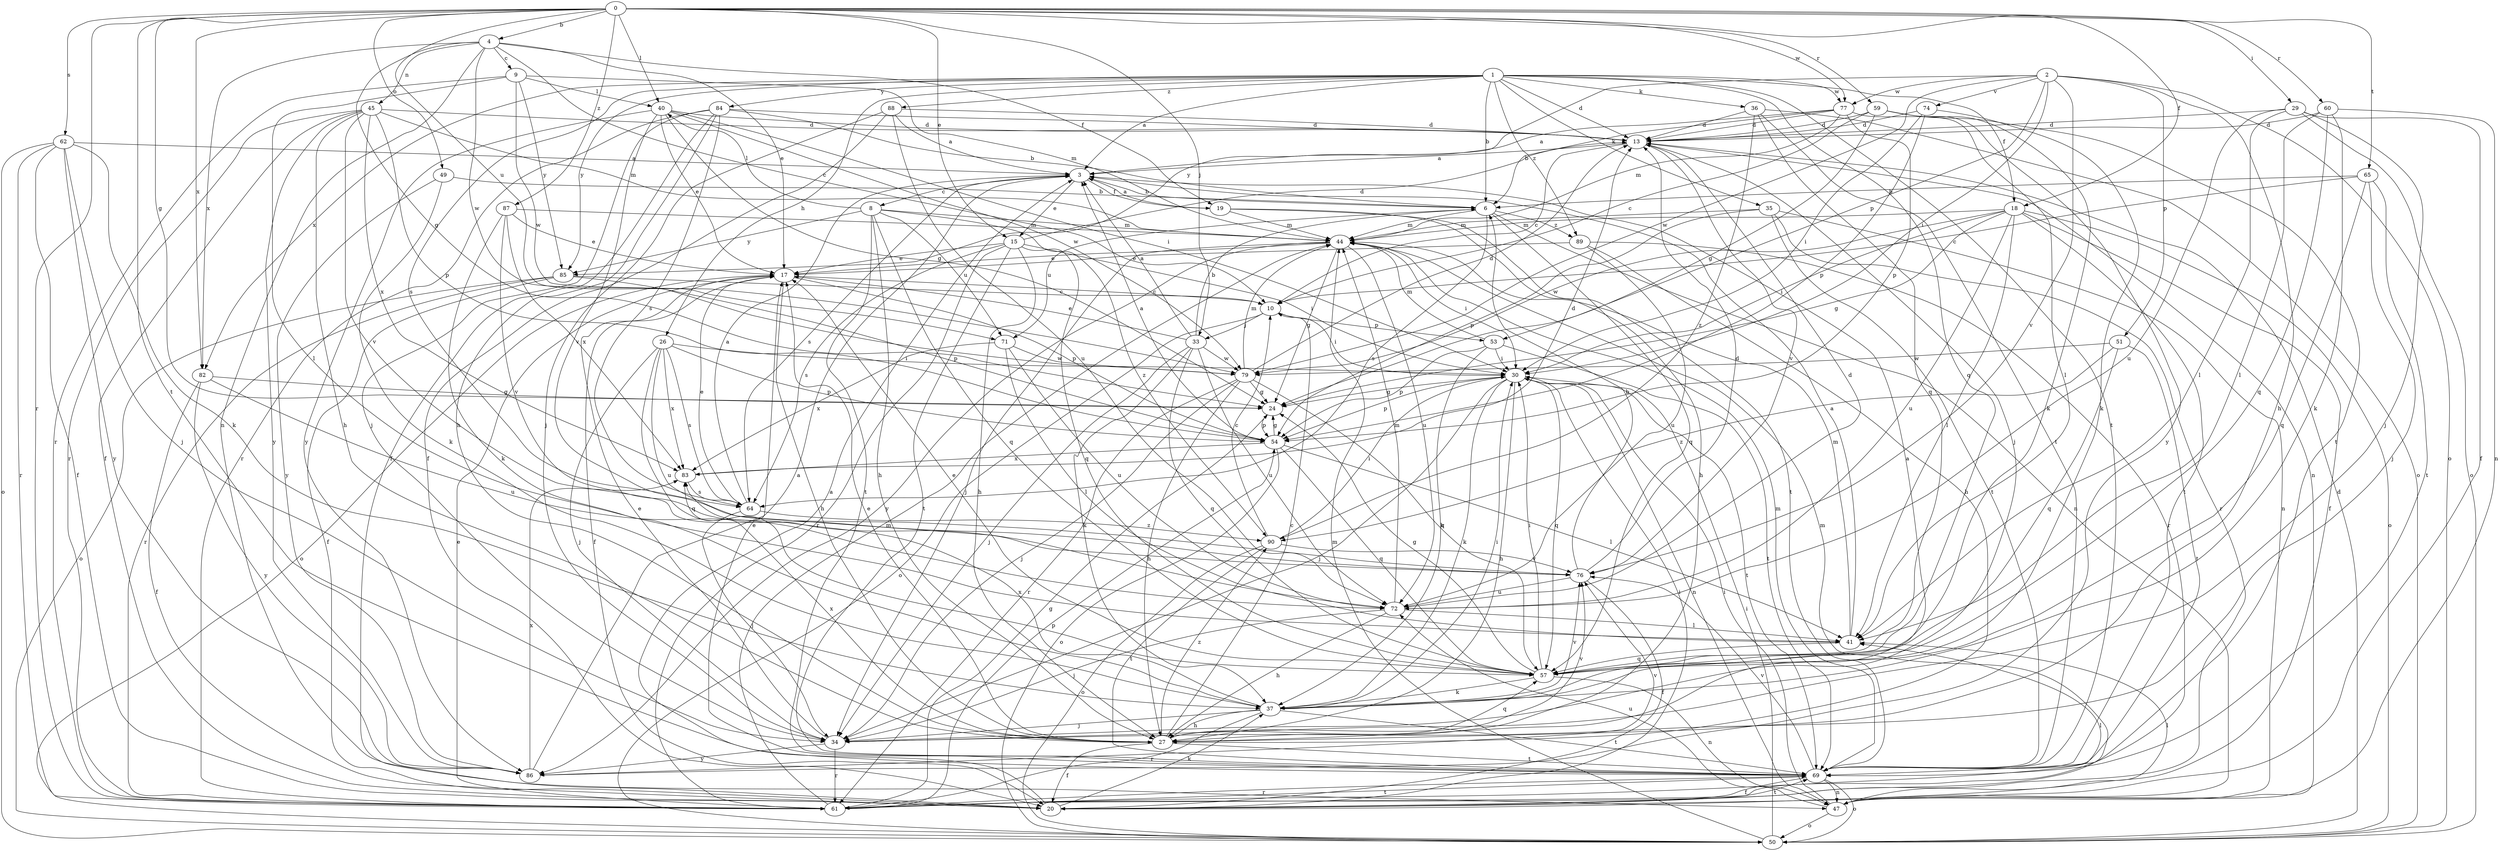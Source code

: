 strict digraph  {
0;
1;
2;
3;
4;
6;
8;
9;
10;
13;
15;
17;
18;
19;
20;
24;
26;
27;
29;
30;
33;
34;
35;
36;
37;
40;
41;
44;
45;
47;
49;
50;
51;
53;
54;
57;
59;
60;
61;
62;
64;
65;
69;
71;
72;
74;
76;
77;
79;
82;
83;
84;
85;
86;
87;
88;
89;
90;
0 -> 4  [label=b];
0 -> 15  [label=e];
0 -> 18  [label=f];
0 -> 24  [label=g];
0 -> 29  [label=i];
0 -> 33  [label=j];
0 -> 40  [label=l];
0 -> 49  [label=o];
0 -> 59  [label=r];
0 -> 60  [label=r];
0 -> 61  [label=r];
0 -> 62  [label=s];
0 -> 65  [label=t];
0 -> 69  [label=t];
0 -> 71  [label=u];
0 -> 77  [label=w];
0 -> 82  [label=x];
0 -> 87  [label=z];
1 -> 3  [label=a];
1 -> 6  [label=b];
1 -> 13  [label=d];
1 -> 18  [label=f];
1 -> 26  [label=h];
1 -> 35  [label=k];
1 -> 36  [label=k];
1 -> 57  [label=q];
1 -> 64  [label=s];
1 -> 69  [label=t];
1 -> 77  [label=w];
1 -> 82  [label=x];
1 -> 84  [label=y];
1 -> 85  [label=y];
1 -> 88  [label=z];
1 -> 89  [label=z];
2 -> 27  [label=h];
2 -> 30  [label=i];
2 -> 50  [label=o];
2 -> 51  [label=p];
2 -> 53  [label=p];
2 -> 74  [label=v];
2 -> 76  [label=v];
2 -> 77  [label=w];
2 -> 79  [label=w];
2 -> 85  [label=y];
3 -> 6  [label=b];
3 -> 8  [label=c];
3 -> 15  [label=e];
3 -> 19  [label=f];
3 -> 64  [label=s];
4 -> 9  [label=c];
4 -> 10  [label=c];
4 -> 17  [label=e];
4 -> 19  [label=f];
4 -> 24  [label=g];
4 -> 45  [label=n];
4 -> 47  [label=n];
4 -> 79  [label=w];
4 -> 82  [label=x];
6 -> 44  [label=m];
6 -> 47  [label=n];
6 -> 57  [label=q];
6 -> 64  [label=s];
6 -> 71  [label=u];
6 -> 89  [label=z];
8 -> 27  [label=h];
8 -> 40  [label=l];
8 -> 44  [label=m];
8 -> 57  [label=q];
8 -> 69  [label=t];
8 -> 71  [label=u];
8 -> 85  [label=y];
8 -> 90  [label=z];
9 -> 40  [label=l];
9 -> 41  [label=l];
9 -> 44  [label=m];
9 -> 61  [label=r];
9 -> 79  [label=w];
9 -> 85  [label=y];
10 -> 30  [label=i];
10 -> 33  [label=j];
10 -> 50  [label=o];
10 -> 53  [label=p];
13 -> 3  [label=a];
13 -> 10  [label=c];
13 -> 34  [label=j];
13 -> 47  [label=n];
13 -> 76  [label=v];
15 -> 13  [label=d];
15 -> 17  [label=e];
15 -> 27  [label=h];
15 -> 30  [label=i];
15 -> 57  [label=q];
15 -> 61  [label=r];
15 -> 64  [label=s];
15 -> 69  [label=t];
17 -> 10  [label=c];
17 -> 20  [label=f];
17 -> 27  [label=h];
17 -> 50  [label=o];
17 -> 54  [label=p];
18 -> 20  [label=f];
18 -> 24  [label=g];
18 -> 30  [label=i];
18 -> 41  [label=l];
18 -> 44  [label=m];
18 -> 50  [label=o];
18 -> 69  [label=t];
18 -> 72  [label=u];
18 -> 79  [label=w];
19 -> 3  [label=a];
19 -> 27  [label=h];
19 -> 44  [label=m];
19 -> 69  [label=t];
20 -> 3  [label=a];
20 -> 30  [label=i];
20 -> 37  [label=k];
20 -> 44  [label=m];
20 -> 69  [label=t];
24 -> 54  [label=p];
26 -> 30  [label=i];
26 -> 34  [label=j];
26 -> 54  [label=p];
26 -> 57  [label=q];
26 -> 64  [label=s];
26 -> 72  [label=u];
26 -> 83  [label=x];
27 -> 3  [label=a];
27 -> 10  [label=c];
27 -> 17  [label=e];
27 -> 20  [label=f];
27 -> 57  [label=q];
27 -> 69  [label=t];
27 -> 76  [label=v];
27 -> 83  [label=x];
27 -> 90  [label=z];
29 -> 13  [label=d];
29 -> 20  [label=f];
29 -> 34  [label=j];
29 -> 41  [label=l];
29 -> 50  [label=o];
29 -> 72  [label=u];
30 -> 24  [label=g];
30 -> 27  [label=h];
30 -> 34  [label=j];
30 -> 37  [label=k];
30 -> 47  [label=n];
30 -> 54  [label=p];
30 -> 57  [label=q];
30 -> 69  [label=t];
33 -> 3  [label=a];
33 -> 6  [label=b];
33 -> 17  [label=e];
33 -> 34  [label=j];
33 -> 37  [label=k];
33 -> 57  [label=q];
33 -> 72  [label=u];
33 -> 79  [label=w];
34 -> 17  [label=e];
34 -> 61  [label=r];
34 -> 86  [label=y];
35 -> 44  [label=m];
35 -> 47  [label=n];
35 -> 54  [label=p];
35 -> 61  [label=r];
35 -> 69  [label=t];
36 -> 13  [label=d];
36 -> 50  [label=o];
36 -> 57  [label=q];
36 -> 69  [label=t];
36 -> 90  [label=z];
37 -> 27  [label=h];
37 -> 30  [label=i];
37 -> 34  [label=j];
37 -> 61  [label=r];
37 -> 69  [label=t];
37 -> 76  [label=v];
37 -> 83  [label=x];
40 -> 13  [label=d];
40 -> 17  [label=e];
40 -> 24  [label=g];
40 -> 30  [label=i];
40 -> 76  [label=v];
40 -> 79  [label=w];
40 -> 86  [label=y];
41 -> 3  [label=a];
41 -> 44  [label=m];
41 -> 57  [label=q];
44 -> 17  [label=e];
44 -> 24  [label=g];
44 -> 30  [label=i];
44 -> 34  [label=j];
44 -> 72  [label=u];
44 -> 86  [label=y];
45 -> 13  [label=d];
45 -> 20  [label=f];
45 -> 27  [label=h];
45 -> 44  [label=m];
45 -> 54  [label=p];
45 -> 61  [label=r];
45 -> 76  [label=v];
45 -> 83  [label=x];
45 -> 86  [label=y];
47 -> 30  [label=i];
47 -> 41  [label=l];
47 -> 50  [label=o];
47 -> 72  [label=u];
49 -> 6  [label=b];
49 -> 37  [label=k];
49 -> 86  [label=y];
50 -> 13  [label=d];
50 -> 30  [label=i];
50 -> 44  [label=m];
51 -> 57  [label=q];
51 -> 69  [label=t];
51 -> 79  [label=w];
51 -> 90  [label=z];
53 -> 30  [label=i];
53 -> 37  [label=k];
53 -> 44  [label=m];
53 -> 54  [label=p];
53 -> 69  [label=t];
54 -> 3  [label=a];
54 -> 24  [label=g];
54 -> 41  [label=l];
54 -> 50  [label=o];
54 -> 57  [label=q];
54 -> 83  [label=x];
57 -> 17  [label=e];
57 -> 24  [label=g];
57 -> 30  [label=i];
57 -> 37  [label=k];
57 -> 47  [label=n];
59 -> 10  [label=c];
59 -> 13  [label=d];
59 -> 24  [label=g];
59 -> 37  [label=k];
59 -> 69  [label=t];
59 -> 86  [label=y];
60 -> 13  [label=d];
60 -> 37  [label=k];
60 -> 41  [label=l];
60 -> 47  [label=n];
60 -> 57  [label=q];
61 -> 17  [label=e];
61 -> 24  [label=g];
61 -> 41  [label=l];
61 -> 44  [label=m];
61 -> 54  [label=p];
61 -> 69  [label=t];
62 -> 3  [label=a];
62 -> 20  [label=f];
62 -> 34  [label=j];
62 -> 37  [label=k];
62 -> 50  [label=o];
62 -> 61  [label=r];
62 -> 86  [label=y];
64 -> 3  [label=a];
64 -> 17  [label=e];
64 -> 34  [label=j];
64 -> 90  [label=z];
65 -> 6  [label=b];
65 -> 10  [label=c];
65 -> 34  [label=j];
65 -> 57  [label=q];
65 -> 69  [label=t];
69 -> 17  [label=e];
69 -> 20  [label=f];
69 -> 44  [label=m];
69 -> 47  [label=n];
69 -> 50  [label=o];
69 -> 61  [label=r];
69 -> 76  [label=v];
71 -> 41  [label=l];
71 -> 72  [label=u];
71 -> 79  [label=w];
71 -> 83  [label=x];
72 -> 13  [label=d];
72 -> 27  [label=h];
72 -> 34  [label=j];
72 -> 41  [label=l];
72 -> 44  [label=m];
74 -> 13  [label=d];
74 -> 30  [label=i];
74 -> 37  [label=k];
74 -> 54  [label=p];
76 -> 6  [label=b];
76 -> 13  [label=d];
76 -> 20  [label=f];
76 -> 72  [label=u];
77 -> 3  [label=a];
77 -> 6  [label=b];
77 -> 13  [label=d];
77 -> 41  [label=l];
77 -> 44  [label=m];
77 -> 54  [label=p];
79 -> 13  [label=d];
79 -> 24  [label=g];
79 -> 27  [label=h];
79 -> 34  [label=j];
79 -> 44  [label=m];
79 -> 57  [label=q];
79 -> 61  [label=r];
82 -> 20  [label=f];
82 -> 24  [label=g];
82 -> 72  [label=u];
82 -> 86  [label=y];
83 -> 13  [label=d];
83 -> 64  [label=s];
84 -> 6  [label=b];
84 -> 13  [label=d];
84 -> 20  [label=f];
84 -> 27  [label=h];
84 -> 34  [label=j];
84 -> 61  [label=r];
84 -> 64  [label=s];
85 -> 10  [label=c];
85 -> 20  [label=f];
85 -> 50  [label=o];
85 -> 54  [label=p];
85 -> 61  [label=r];
86 -> 3  [label=a];
86 -> 76  [label=v];
86 -> 83  [label=x];
87 -> 17  [label=e];
87 -> 37  [label=k];
87 -> 44  [label=m];
87 -> 76  [label=v];
87 -> 83  [label=x];
88 -> 3  [label=a];
88 -> 13  [label=d];
88 -> 20  [label=f];
88 -> 34  [label=j];
88 -> 72  [label=u];
89 -> 17  [label=e];
89 -> 27  [label=h];
89 -> 61  [label=r];
89 -> 72  [label=u];
90 -> 10  [label=c];
90 -> 30  [label=i];
90 -> 50  [label=o];
90 -> 69  [label=t];
90 -> 76  [label=v];
}
